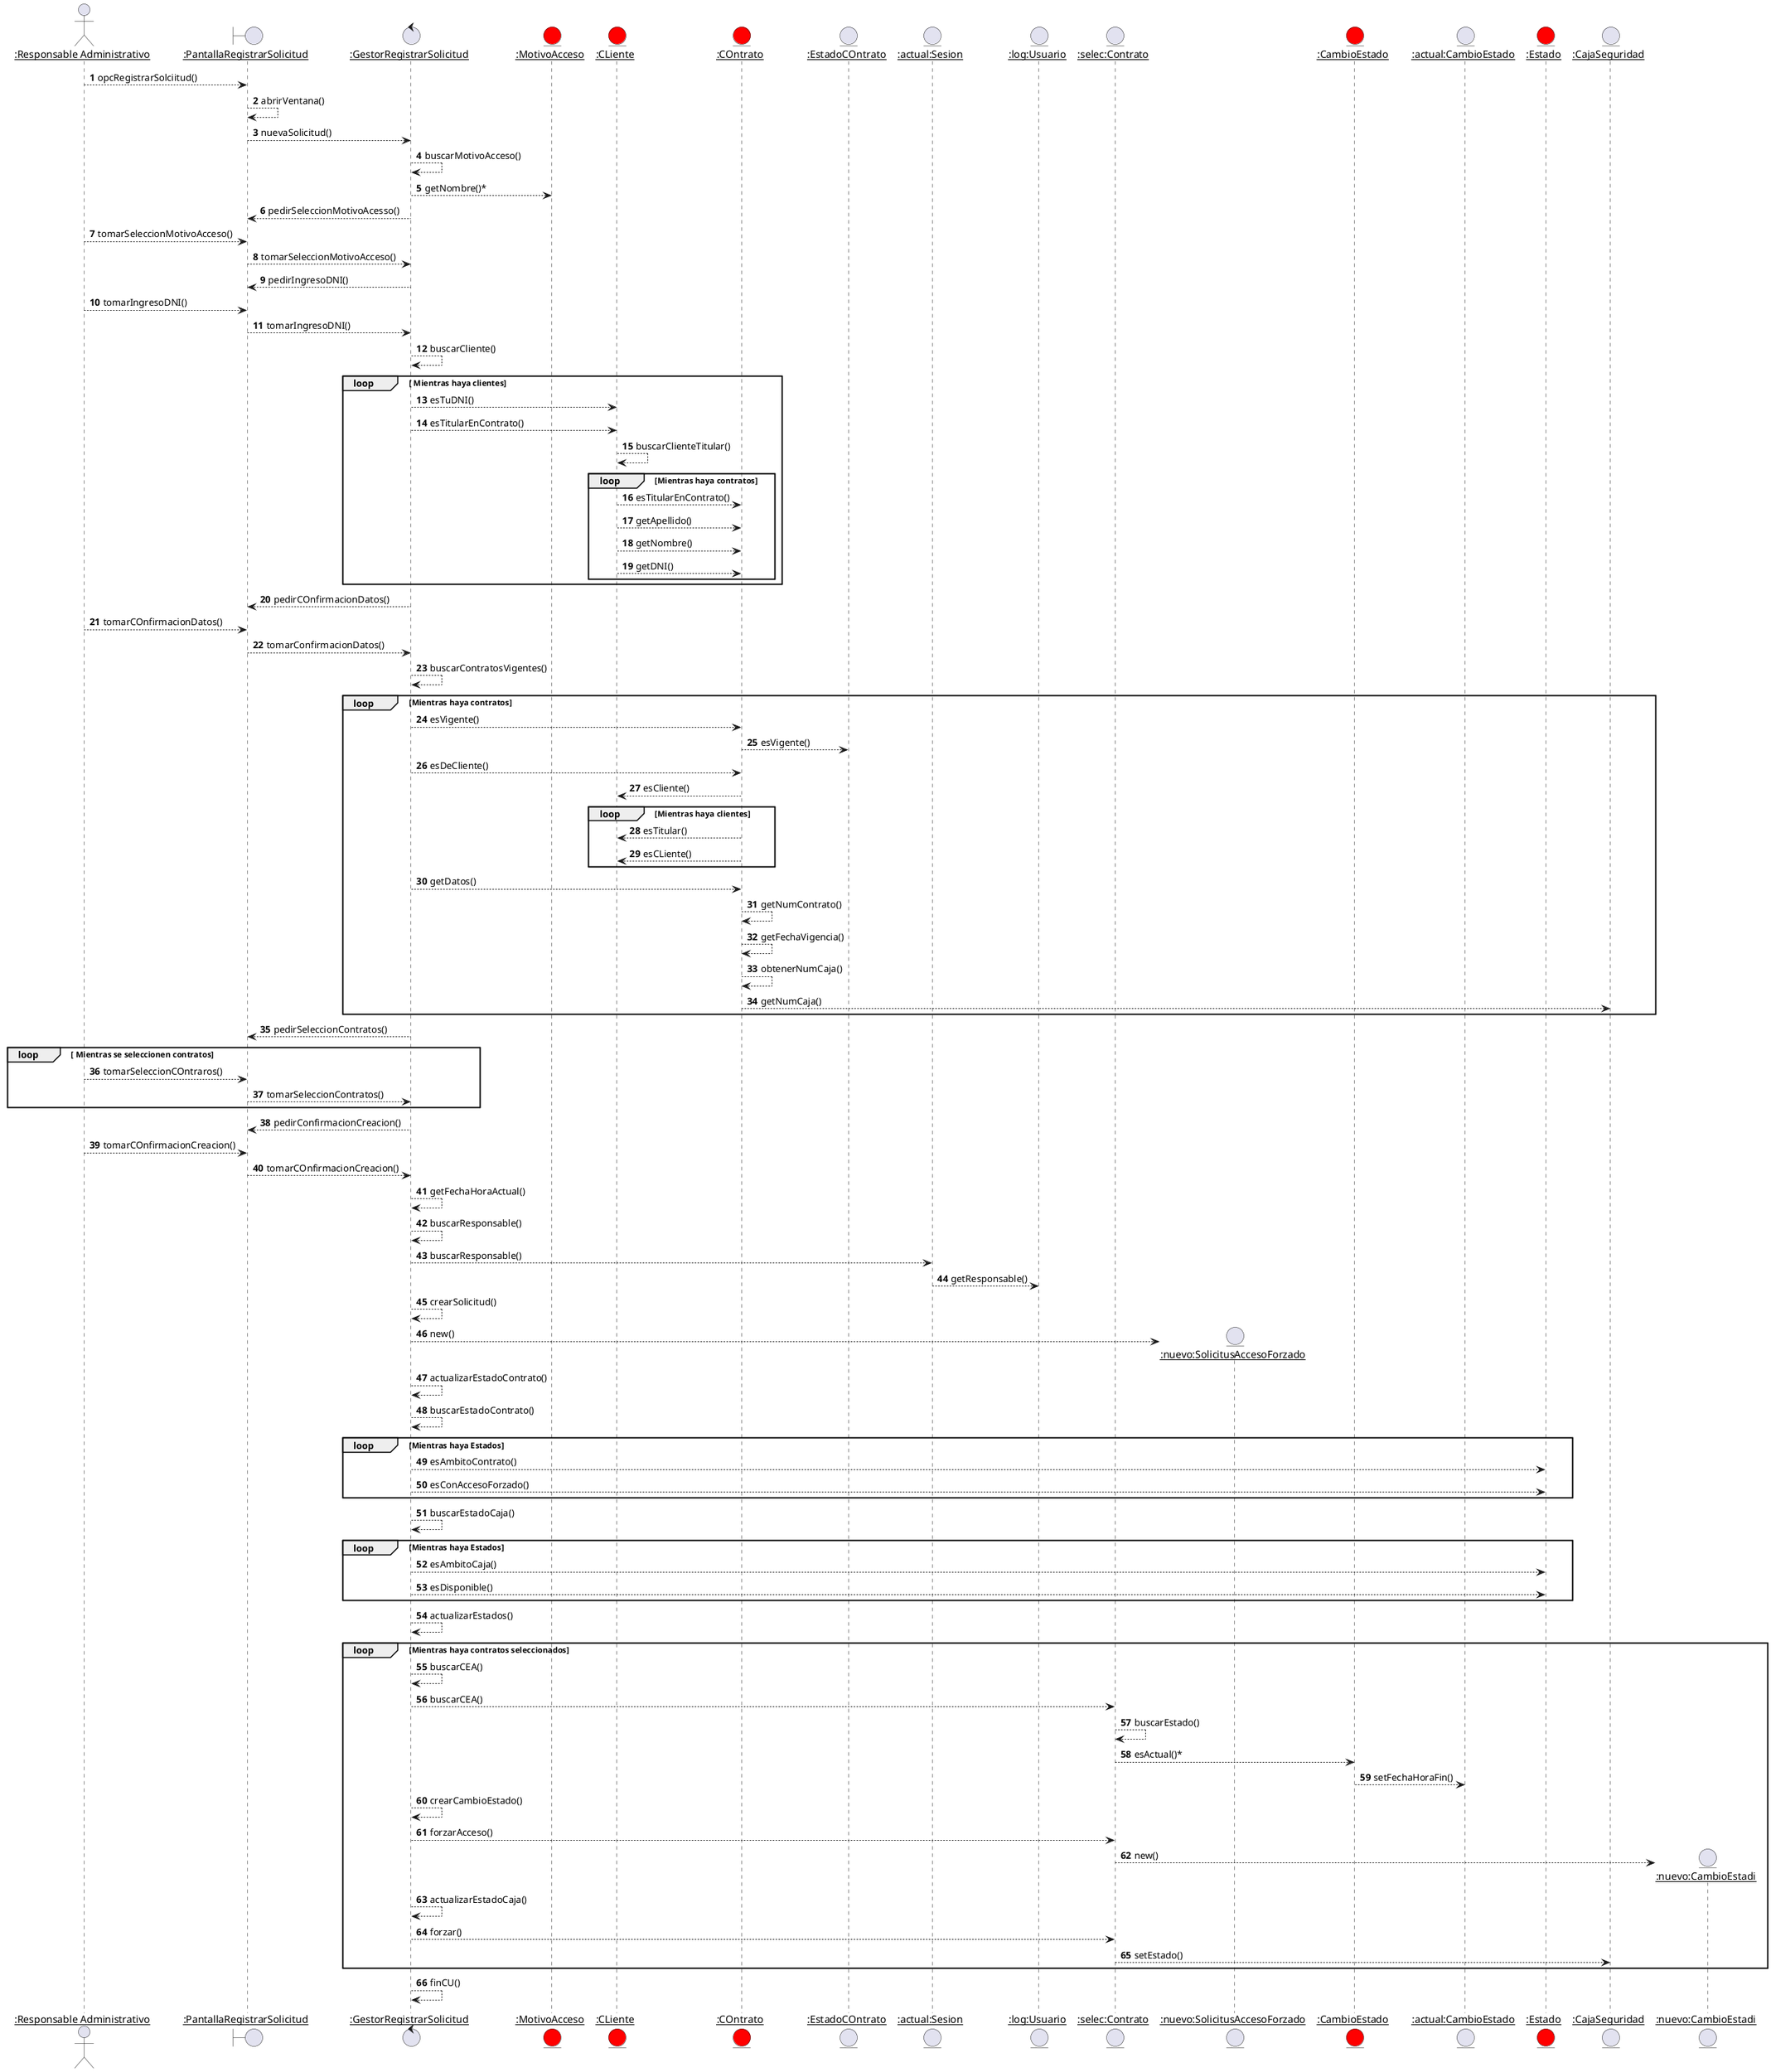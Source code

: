 @startuml puntero 
autonumber
actor "__:Responsable Administrativo__" as RA 

boundary "__:PantallaRegistrarSolicitud__" as PRS 

control "__:GestorRegistrarSolicitud__" as GRS 

RA --> PRS : opcRegistrarSolciitud()
PRS --> PRS : abrirVentana()
PRS --> GRS : nuevaSolicitud()

GRS --> GRS : buscarMotivoAcceso()
entity "__:MotivoAcceso__" as MA #Red
GRS --> MA : getNombre()*

GRS --> PRS : pedirSeleccionMotivoAcesso()
RA --> PRS : tomarSeleccionMotivoAcceso()
PRS --> GRS : tomarSeleccionMotivoAcceso()

GRS --> PRS : pedirIngresoDNI()
RA --> PRS : tomarIngresoDNI()
PRS --> GRS : tomarIngresoDNI()

GRS --> GRS : buscarCliente()

entity "__:CLiente__" as C #Red
entity "__:COntrato__" as Contrato #Red

group loop [ Mientras haya clientes]
    GRS --> C : esTuDNI()
    GRS --> C : esTitularEnContrato()
    C --> C : buscarClienteTitular()
    group loop [Mientras haya contratos]
        C --> Contrato : esTitularEnContrato()
        C --> Contrato : getApellido()
        C --> Contrato : getNombre()
        C --> Contrato : getDNI()
    end
end

GRS --> PRS : pedirCOnfirmacionDatos()
RA --> PRS : tomarCOnfirmacionDatos()
PRS --> GRS : tomarConfirmacionDatos()
entity "__:EstadoCOntrato__" as EC
GRS --> GRS : buscarContratosVigentes()
group loop [Mientras haya contratos]
    GRS --> Contrato : esVigente()
    Contrato --> EC : esVigente()
    GRS --> Contrato : esDeCliente()
    Contrato --> C : esCliente()
    group loop [Mientras haya clientes]
        Contrato --> C : esTitular()
        Contrato --> C : esCLiente()
    end
    GRS --> Contrato : getDatos()
    Contrato --> Contrato : getNumContrato()
    Contrato --> Contrato : getFechaVigencia()
    Contrato --> Contrato :obtenerNumCaja()
    entity "__:CajaSeguridad__" as CS
    Contrato --> CS : getNumCaja()
end

GRS --> PRS : pedirSeleccionContratos()
group loop[ Mientras se seleccionen contratos]
    RA --> PRS : tomarSeleccionCOntraros()
    PRS --> GRS : tomarSeleccionContratos()
end

GRS --> PRS : pedirConfirmacionCreacion()
RA --> PRS : tomarCOnfirmacionCreacion()
PRS --> GRS : tomarCOnfirmacionCreacion()
GRS --> GRS : getFechaHoraActual()
entity "__:actual:Sesion__" as actualS 
entity "__:log:Usuario__" as lU 
GRS --> GRS : buscarResponsable()
GRS --> actualS: buscarResponsable()
actualS --> lU : getResponsable()


GRS --> GRS : crearSolicitud()
entity "__:selec:Contrato__" as sC 
create entity "__:nuevo:SolicitusAccesoForzado__" as nSAF 
GRS --> nSAF : new()

GRS --> GRS : actualizarEstadoContrato()
entity "__:CambioEstado__" as CE #Red
entity "__:actual:CambioEstado__" as aCE
GRS --> GRS : buscarEstadoContrato()
entity "__:Estado__" as E #Red
group loop [Mientras haya Estados]
    GRS --> E : esAmbitoContrato()
    GRS --> E : esConAccesoForzado()
end
GRS --> GRS : buscarEstadoCaja()
group loop [Mientras haya Estados]
    GRS --> E : esAmbitoCaja()
    GRS --> E : esDisponible()
end
entity "__:CajaSeguridad__" as CS
GRS --> GRS : actualizarEstados()
group loop [Mientras haya contratos seleccionados]
    GRS --> GRS : buscarCEA()
    GRS --> sC : buscarCEA()
    sC --> sC : buscarEstado()
    sC --> CE : esActual()*
    CE --> aCE : setFechaHoraFin()

    GRS --> GRS : crearCambioEstado()
    GRS --> sC : forzarAcceso()
    create entity "__:nuevo:CambioEstadi__" as nCE 
    sC --> nCE : new()

    GRS --> GRS : actualizarEstadoCaja()
    GRS --> sC : forzar()
    sC --> CS : setEstado()
end
GRS --> GRS : finCU()





@enduml